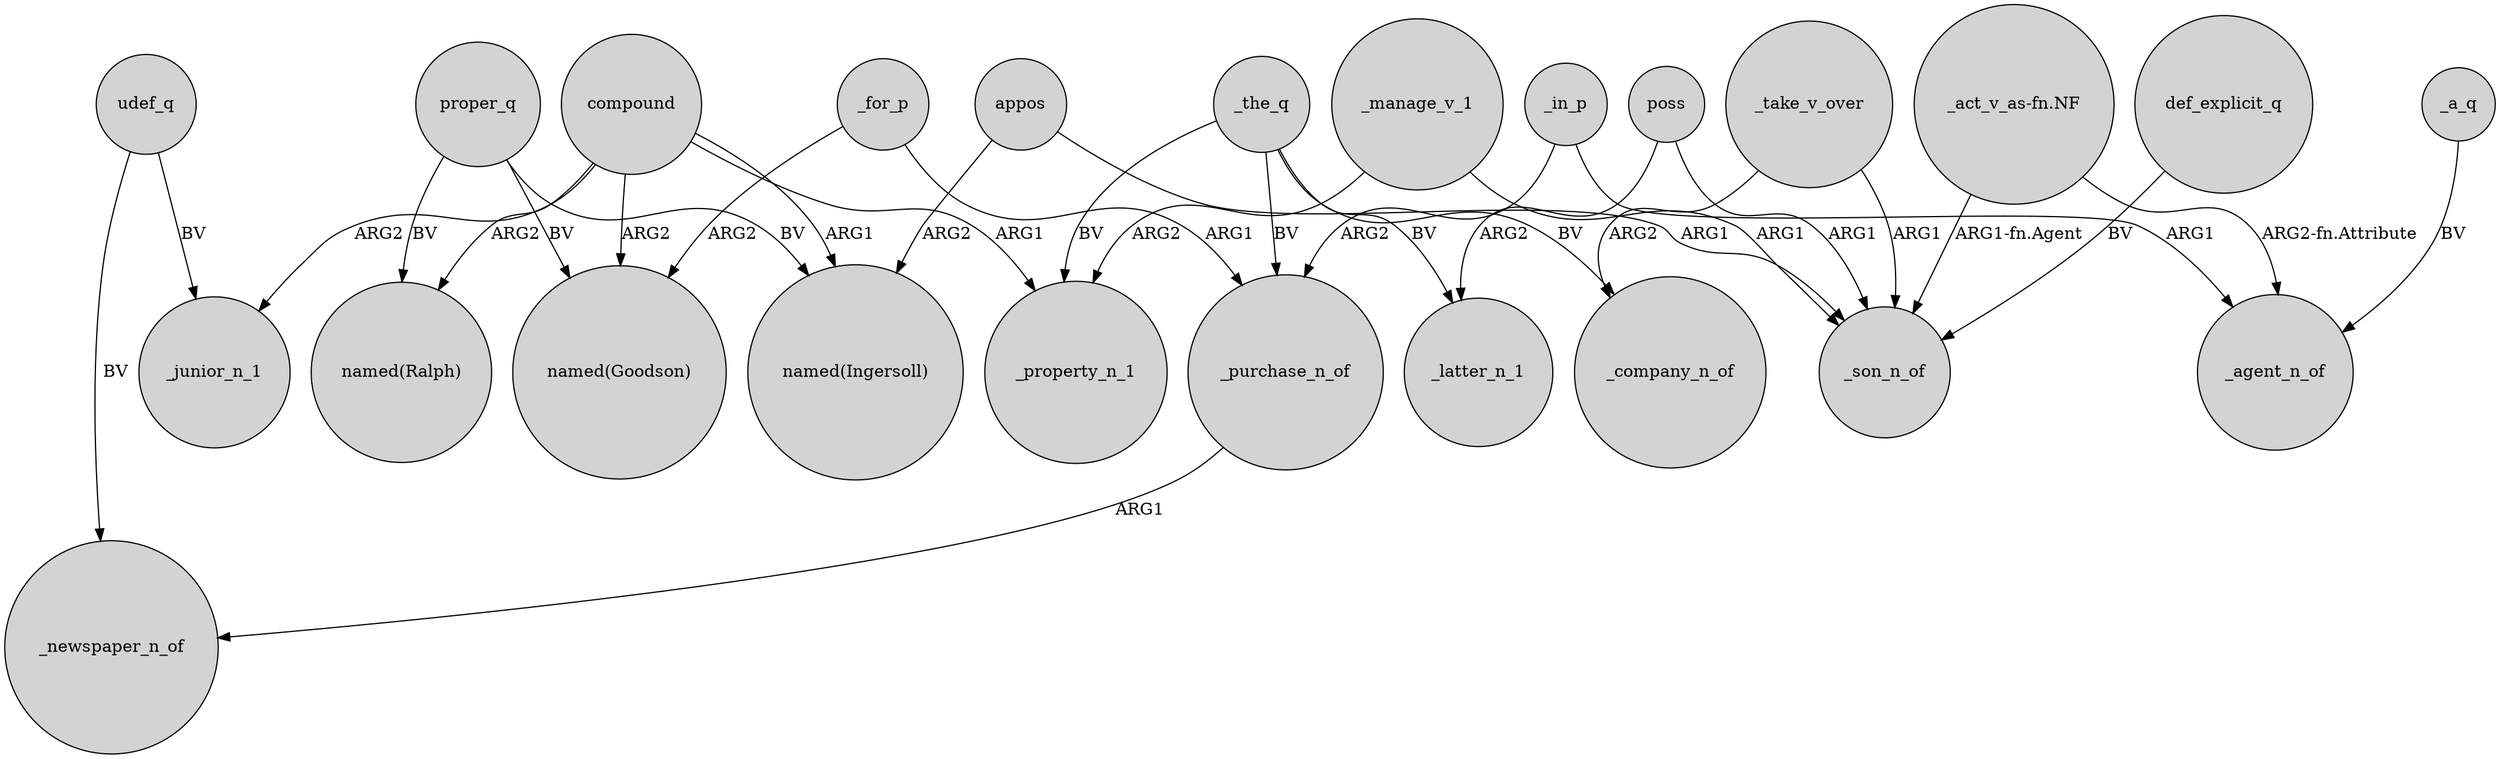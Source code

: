digraph {
	node [shape=circle style=filled]
	_purchase_n_of -> _newspaper_n_of [label=ARG1]
	poss -> _son_n_of [label=ARG1]
	appos -> _son_n_of [label=ARG1]
	compound -> _property_n_1 [label=ARG1]
	_manage_v_1 -> _property_n_1 [label=ARG2]
	proper_q -> "named(Goodson)" [label=BV]
	_for_p -> _purchase_n_of [label=ARG1]
	udef_q -> _newspaper_n_of [label=BV]
	appos -> "named(Ingersoll)" [label=ARG2]
	_in_p -> _agent_n_of [label=ARG1]
	_for_p -> "named(Goodson)" [label=ARG2]
	_take_v_over -> _company_n_of [label=ARG2]
	_the_q -> _company_n_of [label=BV]
	udef_q -> _junior_n_1 [label=BV]
	proper_q -> "named(Ingersoll)" [label=BV]
	_the_q -> _latter_n_1 [label=BV]
	compound -> _junior_n_1 [label=ARG2]
	compound -> "named(Ingersoll)" [label=ARG1]
	compound -> "named(Ralph)" [label=ARG2]
	_in_p -> _purchase_n_of [label=ARG2]
	proper_q -> "named(Ralph)" [label=BV]
	_the_q -> _property_n_1 [label=BV]
	poss -> _latter_n_1 [label=ARG2]
	_a_q -> _agent_n_of [label=BV]
	"_act_v_as-fn.NF" -> _agent_n_of [label="ARG2-fn.Attribute"]
	compound -> "named(Goodson)" [label=ARG2]
	"_act_v_as-fn.NF" -> _son_n_of [label="ARG1-fn.Agent"]
	_manage_v_1 -> _son_n_of [label=ARG1]
	def_explicit_q -> _son_n_of [label=BV]
	_take_v_over -> _son_n_of [label=ARG1]
	_the_q -> _purchase_n_of [label=BV]
}
